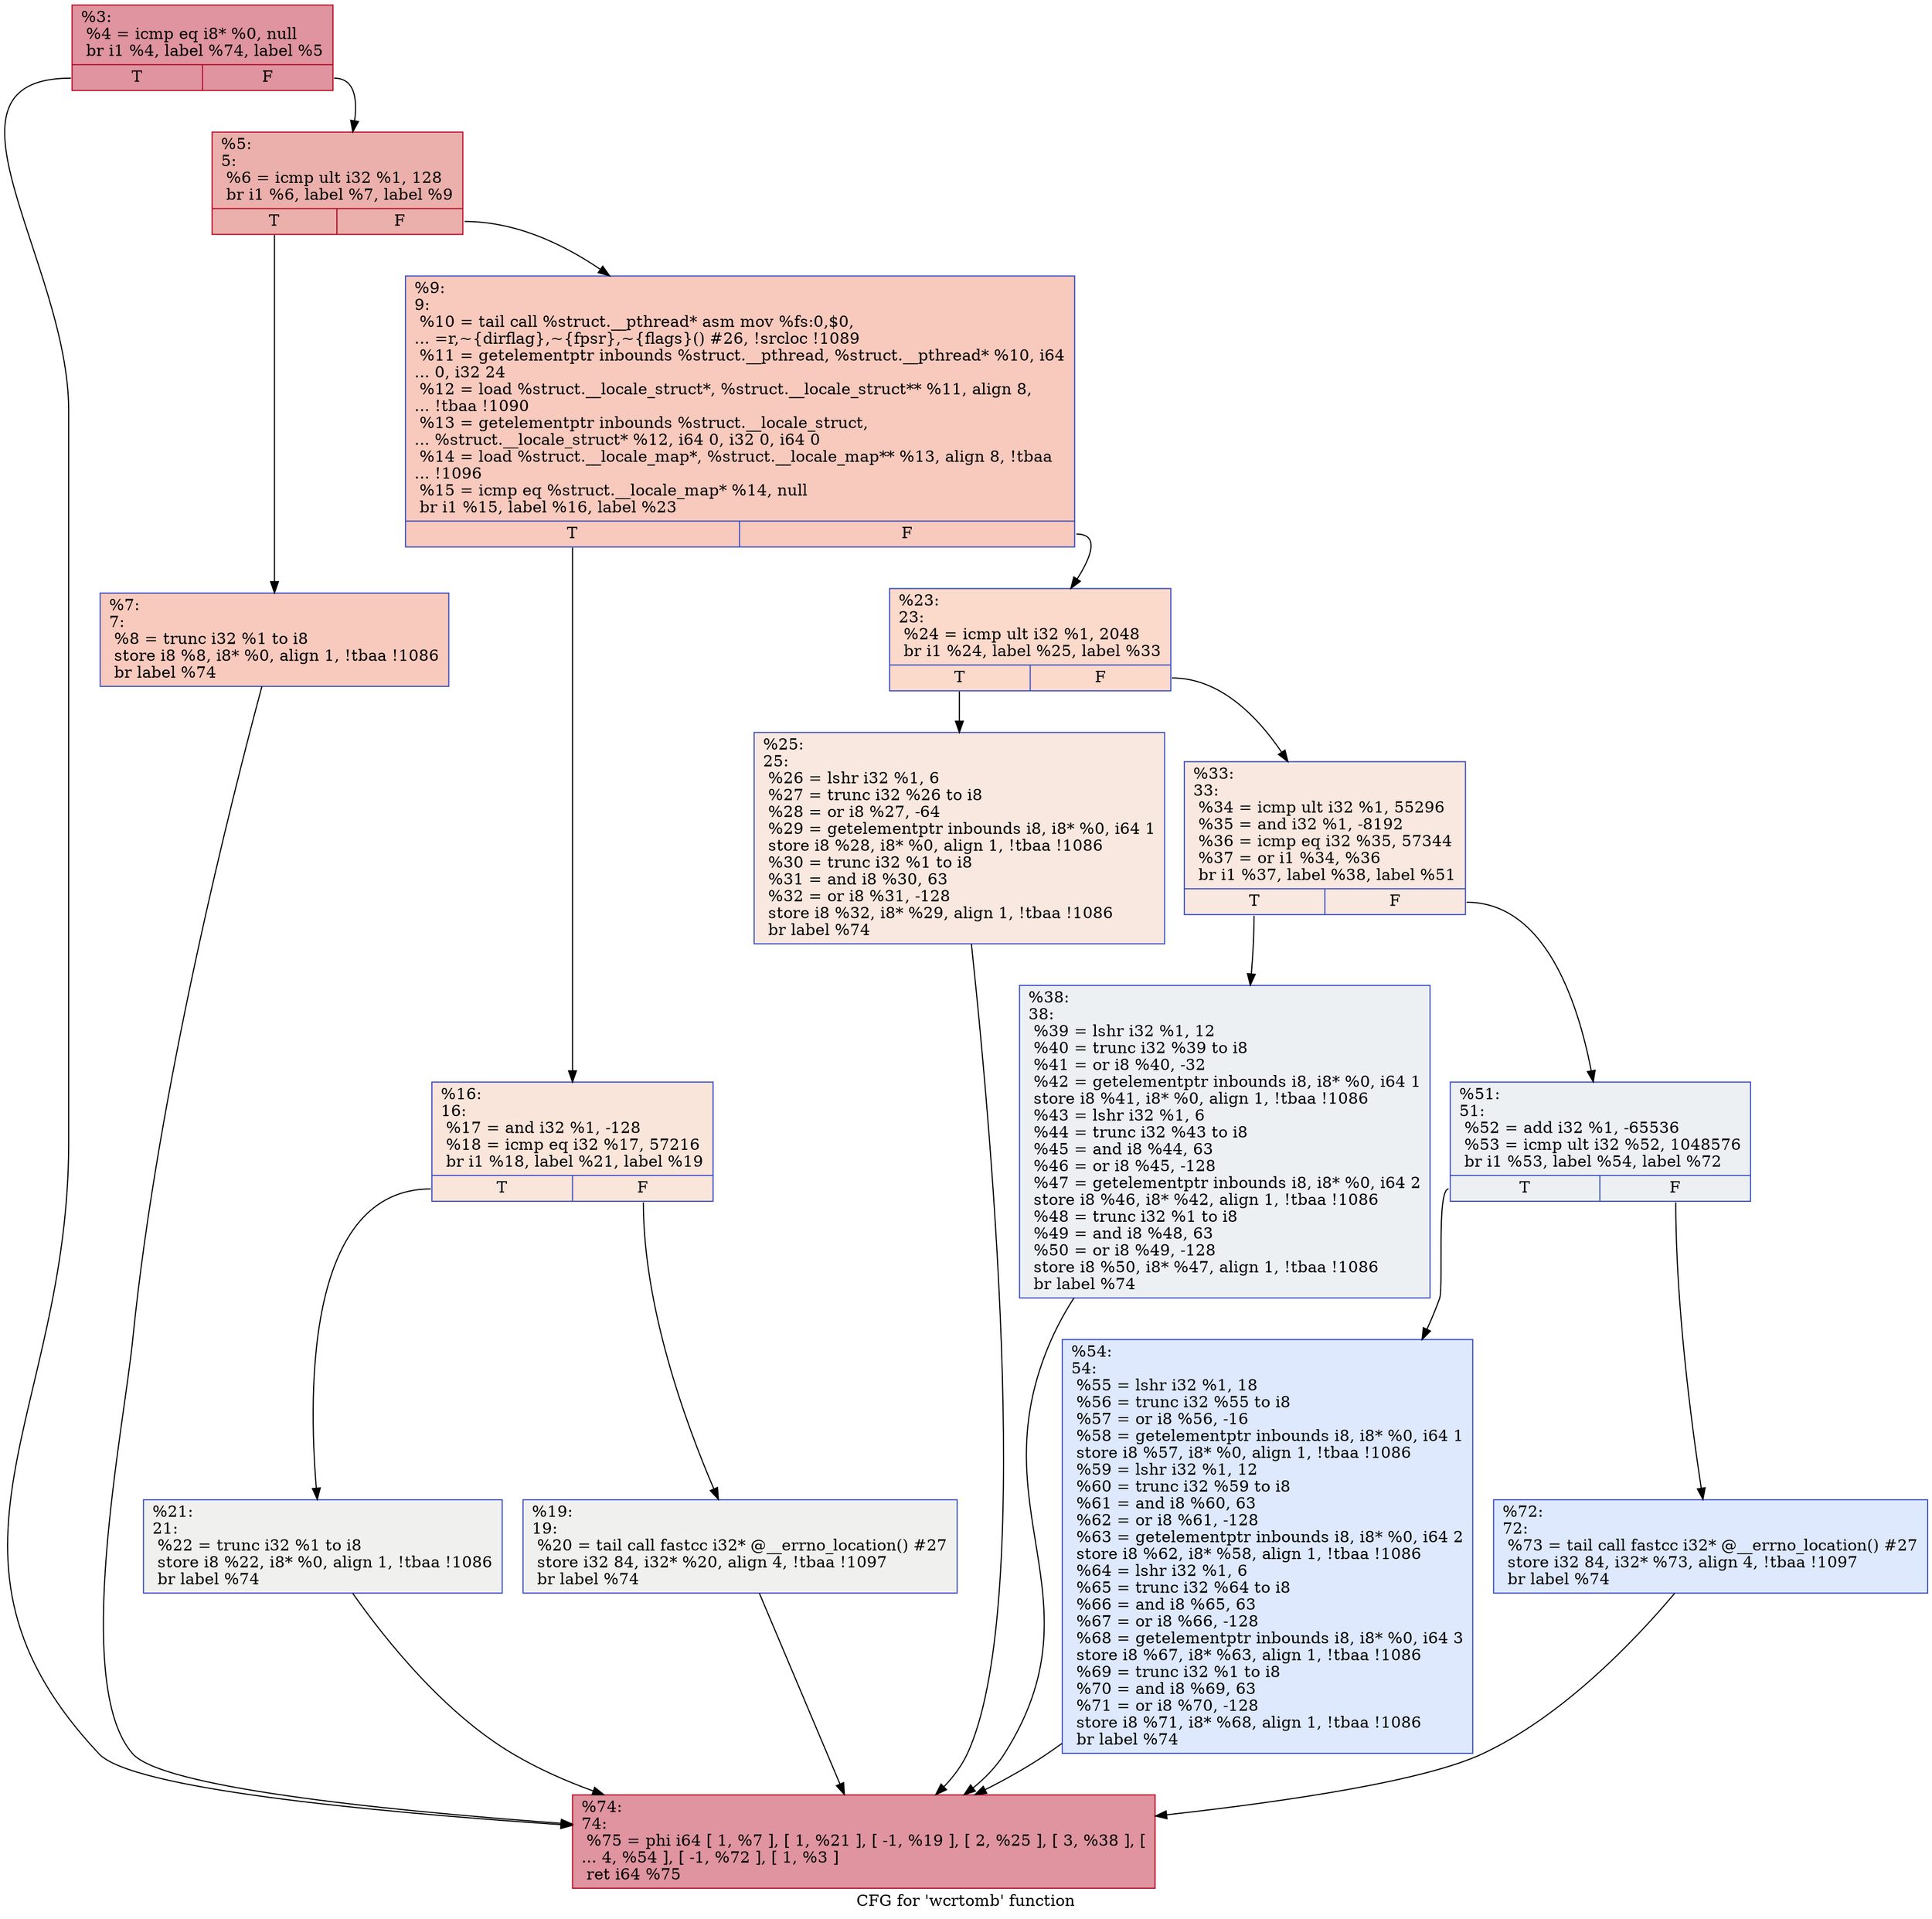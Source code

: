 digraph "CFG for 'wcrtomb' function" {
	label="CFG for 'wcrtomb' function";

	Node0x25426d0 [shape=record,color="#b70d28ff", style=filled, fillcolor="#b70d2870",label="{%3:\l  %4 = icmp eq i8* %0, null\l  br i1 %4, label %74, label %5\l|{<s0>T|<s1>F}}"];
	Node0x25426d0:s0 -> Node0x2544980;
	Node0x25426d0:s1 -> Node0x2544470;
	Node0x2544470 [shape=record,color="#b70d28ff", style=filled, fillcolor="#d24b4070",label="{%5:\l5:                                                \l  %6 = icmp ult i32 %1, 128\l  br i1 %6, label %7, label %9\l|{<s0>T|<s1>F}}"];
	Node0x2544470:s0 -> Node0x25445c0;
	Node0x2544470:s1 -> Node0x2544610;
	Node0x25445c0 [shape=record,color="#3d50c3ff", style=filled, fillcolor="#ef886b70",label="{%7:\l7:                                                \l  %8 = trunc i32 %1 to i8\l  store i8 %8, i8* %0, align 1, !tbaa !1086\l  br label %74\l}"];
	Node0x25445c0 -> Node0x2544980;
	Node0x2544610 [shape=record,color="#3d50c3ff", style=filled, fillcolor="#ef886b70",label="{%9:\l9:                                                \l  %10 = tail call %struct.__pthread* asm mov %fs:0,$0,\l... =r,~\{dirflag\},~\{fpsr\},~\{flags\}() #26, !srcloc !1089\l  %11 = getelementptr inbounds %struct.__pthread, %struct.__pthread* %10, i64\l... 0, i32 24\l  %12 = load %struct.__locale_struct*, %struct.__locale_struct** %11, align 8,\l... !tbaa !1090\l  %13 = getelementptr inbounds %struct.__locale_struct,\l... %struct.__locale_struct* %12, i64 0, i32 0, i64 0\l  %14 = load %struct.__locale_map*, %struct.__locale_map** %13, align 8, !tbaa\l... !1096\l  %15 = icmp eq %struct.__locale_map* %14, null\l  br i1 %15, label %16, label %23\l|{<s0>T|<s1>F}}"];
	Node0x2544610:s0 -> Node0x2544660;
	Node0x2544610:s1 -> Node0x2544750;
	Node0x2544660 [shape=record,color="#3d50c3ff", style=filled, fillcolor="#f4c5ad70",label="{%16:\l16:                                               \l  %17 = and i32 %1, -128\l  %18 = icmp eq i32 %17, 57216\l  br i1 %18, label %21, label %19\l|{<s0>T|<s1>F}}"];
	Node0x2544660:s0 -> Node0x2544700;
	Node0x2544660:s1 -> Node0x25446b0;
	Node0x25446b0 [shape=record,color="#3d50c3ff", style=filled, fillcolor="#dedcdb70",label="{%19:\l19:                                               \l  %20 = tail call fastcc i32* @__errno_location() #27\l  store i32 84, i32* %20, align 4, !tbaa !1097\l  br label %74\l}"];
	Node0x25446b0 -> Node0x2544980;
	Node0x2544700 [shape=record,color="#3d50c3ff", style=filled, fillcolor="#dedcdb70",label="{%21:\l21:                                               \l  %22 = trunc i32 %1 to i8\l  store i8 %22, i8* %0, align 1, !tbaa !1086\l  br label %74\l}"];
	Node0x2544700 -> Node0x2544980;
	Node0x2544750 [shape=record,color="#3d50c3ff", style=filled, fillcolor="#f7a88970",label="{%23:\l23:                                               \l  %24 = icmp ult i32 %1, 2048\l  br i1 %24, label %25, label %33\l|{<s0>T|<s1>F}}"];
	Node0x2544750:s0 -> Node0x25447a0;
	Node0x2544750:s1 -> Node0x25447f0;
	Node0x25447a0 [shape=record,color="#3d50c3ff", style=filled, fillcolor="#f1ccb870",label="{%25:\l25:                                               \l  %26 = lshr i32 %1, 6\l  %27 = trunc i32 %26 to i8\l  %28 = or i8 %27, -64\l  %29 = getelementptr inbounds i8, i8* %0, i64 1\l  store i8 %28, i8* %0, align 1, !tbaa !1086\l  %30 = trunc i32 %1 to i8\l  %31 = and i8 %30, 63\l  %32 = or i8 %31, -128\l  store i8 %32, i8* %29, align 1, !tbaa !1086\l  br label %74\l}"];
	Node0x25447a0 -> Node0x2544980;
	Node0x25447f0 [shape=record,color="#3d50c3ff", style=filled, fillcolor="#f1ccb870",label="{%33:\l33:                                               \l  %34 = icmp ult i32 %1, 55296\l  %35 = and i32 %1, -8192\l  %36 = icmp eq i32 %35, 57344\l  %37 = or i1 %34, %36\l  br i1 %37, label %38, label %51\l|{<s0>T|<s1>F}}"];
	Node0x25447f0:s0 -> Node0x2544840;
	Node0x25447f0:s1 -> Node0x2544890;
	Node0x2544840 [shape=record,color="#3d50c3ff", style=filled, fillcolor="#d6dce470",label="{%38:\l38:                                               \l  %39 = lshr i32 %1, 12\l  %40 = trunc i32 %39 to i8\l  %41 = or i8 %40, -32\l  %42 = getelementptr inbounds i8, i8* %0, i64 1\l  store i8 %41, i8* %0, align 1, !tbaa !1086\l  %43 = lshr i32 %1, 6\l  %44 = trunc i32 %43 to i8\l  %45 = and i8 %44, 63\l  %46 = or i8 %45, -128\l  %47 = getelementptr inbounds i8, i8* %0, i64 2\l  store i8 %46, i8* %42, align 1, !tbaa !1086\l  %48 = trunc i32 %1 to i8\l  %49 = and i8 %48, 63\l  %50 = or i8 %49, -128\l  store i8 %50, i8* %47, align 1, !tbaa !1086\l  br label %74\l}"];
	Node0x2544840 -> Node0x2544980;
	Node0x2544890 [shape=record,color="#3d50c3ff", style=filled, fillcolor="#d6dce470",label="{%51:\l51:                                               \l  %52 = add i32 %1, -65536\l  %53 = icmp ult i32 %52, 1048576\l  br i1 %53, label %54, label %72\l|{<s0>T|<s1>F}}"];
	Node0x2544890:s0 -> Node0x25448e0;
	Node0x2544890:s1 -> Node0x2544930;
	Node0x25448e0 [shape=record,color="#3d50c3ff", style=filled, fillcolor="#b5cdfa70",label="{%54:\l54:                                               \l  %55 = lshr i32 %1, 18\l  %56 = trunc i32 %55 to i8\l  %57 = or i8 %56, -16\l  %58 = getelementptr inbounds i8, i8* %0, i64 1\l  store i8 %57, i8* %0, align 1, !tbaa !1086\l  %59 = lshr i32 %1, 12\l  %60 = trunc i32 %59 to i8\l  %61 = and i8 %60, 63\l  %62 = or i8 %61, -128\l  %63 = getelementptr inbounds i8, i8* %0, i64 2\l  store i8 %62, i8* %58, align 1, !tbaa !1086\l  %64 = lshr i32 %1, 6\l  %65 = trunc i32 %64 to i8\l  %66 = and i8 %65, 63\l  %67 = or i8 %66, -128\l  %68 = getelementptr inbounds i8, i8* %0, i64 3\l  store i8 %67, i8* %63, align 1, !tbaa !1086\l  %69 = trunc i32 %1 to i8\l  %70 = and i8 %69, 63\l  %71 = or i8 %70, -128\l  store i8 %71, i8* %68, align 1, !tbaa !1086\l  br label %74\l}"];
	Node0x25448e0 -> Node0x2544980;
	Node0x2544930 [shape=record,color="#3d50c3ff", style=filled, fillcolor="#b5cdfa70",label="{%72:\l72:                                               \l  %73 = tail call fastcc i32* @__errno_location() #27\l  store i32 84, i32* %73, align 4, !tbaa !1097\l  br label %74\l}"];
	Node0x2544930 -> Node0x2544980;
	Node0x2544980 [shape=record,color="#b70d28ff", style=filled, fillcolor="#b70d2870",label="{%74:\l74:                                               \l  %75 = phi i64 [ 1, %7 ], [ 1, %21 ], [ -1, %19 ], [ 2, %25 ], [ 3, %38 ], [\l... 4, %54 ], [ -1, %72 ], [ 1, %3 ]\l  ret i64 %75\l}"];
}
